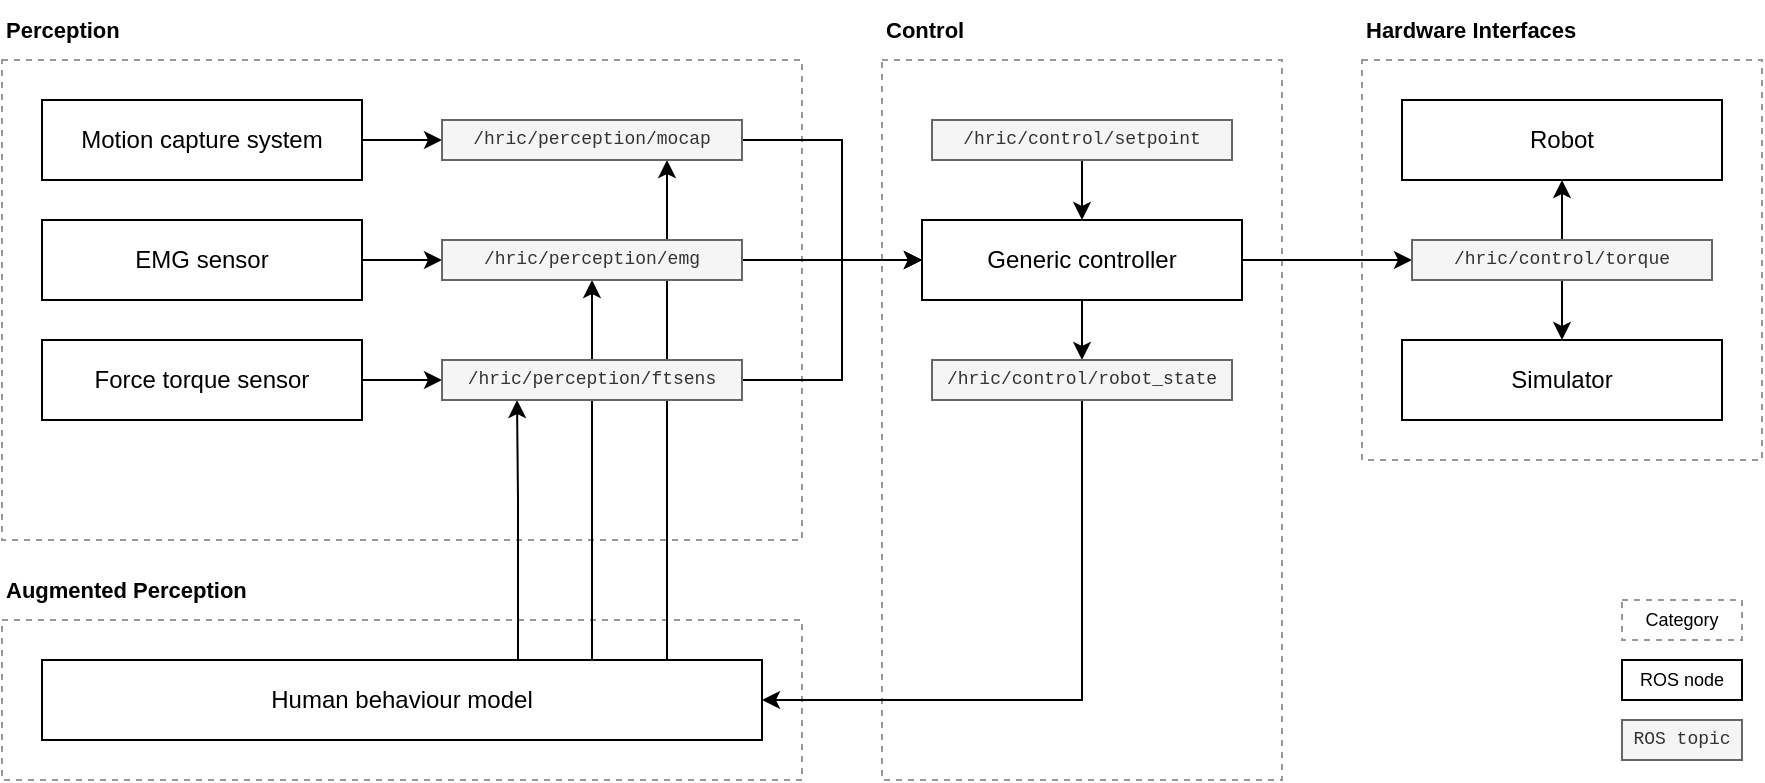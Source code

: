<mxfile version="13.3.9" type="device"><diagram id="jtoxSXDdeJnuAAjP-dc8" name="Page-1"><mxGraphModel dx="1185" dy="685" grid="1" gridSize="10" guides="1" tooltips="1" connect="1" arrows="1" fold="1" page="1" pageScale="1" pageWidth="1169" pageHeight="827" math="0" shadow="0"><root><mxCell id="0"/><mxCell id="1" parent="0"/><mxCell id="nxFOMSiKdsYlsq_fX77i-41" value="" style="rounded=0;whiteSpace=wrap;html=1;fontFamily=Helvetica;fontSize=10;labelPosition=center;verticalLabelPosition=middle;align=center;verticalAlign=middle;fontColor=#333333;dashed=1;fillColor=none;strokeColor=#999999;" vertex="1" parent="1"><mxGeometry x="740" y="60" width="200" height="200" as="geometry"/></mxCell><mxCell id="nxFOMSiKdsYlsq_fX77i-28" value="" style="rounded=0;whiteSpace=wrap;html=1;fontFamily=Helvetica;fontSize=10;labelPosition=center;verticalLabelPosition=middle;align=center;verticalAlign=middle;fontColor=#333333;dashed=1;fillColor=none;strokeColor=#999999;" vertex="1" parent="1"><mxGeometry x="500" y="60" width="200" height="360" as="geometry"/></mxCell><mxCell id="nxFOMSiKdsYlsq_fX77i-23" value="" style="rounded=0;whiteSpace=wrap;html=1;fontFamily=Helvetica;fontSize=10;labelPosition=center;verticalLabelPosition=middle;align=center;verticalAlign=middle;fontColor=#333333;dashed=1;fillColor=none;strokeColor=#999999;" vertex="1" parent="1"><mxGeometry x="60" y="60" width="400" height="240" as="geometry"/></mxCell><mxCell id="nxFOMSiKdsYlsq_fX77i-30" value="" style="rounded=0;whiteSpace=wrap;html=1;fontFamily=Helvetica;fontSize=10;labelPosition=center;verticalLabelPosition=middle;align=center;verticalAlign=middle;fontColor=#333333;dashed=1;fillColor=none;strokeColor=#999999;" vertex="1" parent="1"><mxGeometry x="60" y="340" width="400" height="80" as="geometry"/></mxCell><mxCell id="nxFOMSiKdsYlsq_fX77i-19" style="edgeStyle=orthogonalEdgeStyle;rounded=0;orthogonalLoop=1;jettySize=auto;html=1;entryX=0.25;entryY=1;entryDx=0;entryDy=0;fontFamily=Courier New;fontSize=8;exitX=0.5;exitY=0;exitDx=0;exitDy=0;" edge="1" parent="1" source="nxFOMSiKdsYlsq_fX77i-17" target="nxFOMSiKdsYlsq_fX77i-8"><mxGeometry relative="1" as="geometry"><Array as="points"><mxPoint x="318" y="360"/><mxPoint x="318" y="280"/></Array></mxGeometry></mxCell><mxCell id="nxFOMSiKdsYlsq_fX77i-20" style="edgeStyle=orthogonalEdgeStyle;rounded=0;orthogonalLoop=1;jettySize=auto;html=1;entryX=0.5;entryY=1;entryDx=0;entryDy=0;fontFamily=Courier New;fontSize=8;" edge="1" parent="1" source="nxFOMSiKdsYlsq_fX77i-17" target="nxFOMSiKdsYlsq_fX77i-6"><mxGeometry relative="1" as="geometry"><Array as="points"><mxPoint x="355" y="320"/><mxPoint x="355" y="320"/></Array></mxGeometry></mxCell><mxCell id="nxFOMSiKdsYlsq_fX77i-21" style="edgeStyle=orthogonalEdgeStyle;rounded=0;orthogonalLoop=1;jettySize=auto;html=1;entryX=0.75;entryY=1;entryDx=0;entryDy=0;fontFamily=Courier New;fontSize=8;" edge="1" parent="1" source="nxFOMSiKdsYlsq_fX77i-17" target="nxFOMSiKdsYlsq_fX77i-4"><mxGeometry relative="1" as="geometry"><Array as="points"><mxPoint x="393" y="280"/></Array></mxGeometry></mxCell><mxCell id="nxFOMSiKdsYlsq_fX77i-5" value="" style="edgeStyle=orthogonalEdgeStyle;rounded=0;orthogonalLoop=1;jettySize=auto;html=1;" edge="1" parent="1" source="nxFOMSiKdsYlsq_fX77i-1" target="nxFOMSiKdsYlsq_fX77i-4"><mxGeometry relative="1" as="geometry"/></mxCell><mxCell id="nxFOMSiKdsYlsq_fX77i-1" value="Motion capture system" style="rounded=0;whiteSpace=wrap;html=1;" vertex="1" parent="1"><mxGeometry x="80" y="80" width="160" height="40" as="geometry"/></mxCell><mxCell id="nxFOMSiKdsYlsq_fX77i-32" style="edgeStyle=orthogonalEdgeStyle;rounded=0;orthogonalLoop=1;jettySize=auto;html=1;fontFamily=Helvetica;fontSize=10;entryX=0;entryY=0.5;entryDx=0;entryDy=0;" edge="1" parent="1" source="nxFOMSiKdsYlsq_fX77i-4" target="nxFOMSiKdsYlsq_fX77i-10"><mxGeometry relative="1" as="geometry"><mxPoint x="480" y="100" as="targetPoint"/><Array as="points"><mxPoint x="480" y="100"/><mxPoint x="480" y="160"/></Array></mxGeometry></mxCell><mxCell id="nxFOMSiKdsYlsq_fX77i-4" value="/hric/perception/mocap" style="rounded=0;whiteSpace=wrap;html=1;fontFamily=Courier New;fontSize=9;fillColor=#f5f5f5;strokeColor=#666666;fontColor=#333333;" vertex="1" parent="1"><mxGeometry x="280" y="90" width="150" height="20" as="geometry"/></mxCell><mxCell id="nxFOMSiKdsYlsq_fX77i-7" value="" style="edgeStyle=orthogonalEdgeStyle;rounded=0;orthogonalLoop=1;jettySize=auto;html=1;fontFamily=Courier New;fontSize=10;" edge="1" parent="1" source="nxFOMSiKdsYlsq_fX77i-2" target="nxFOMSiKdsYlsq_fX77i-6"><mxGeometry relative="1" as="geometry"/></mxCell><mxCell id="nxFOMSiKdsYlsq_fX77i-2" value="EMG sensor" style="rounded=0;whiteSpace=wrap;html=1;" vertex="1" parent="1"><mxGeometry x="80" y="140" width="160" height="40" as="geometry"/></mxCell><mxCell id="nxFOMSiKdsYlsq_fX77i-9" value="" style="edgeStyle=orthogonalEdgeStyle;rounded=0;orthogonalLoop=1;jettySize=auto;html=1;fontFamily=Courier New;fontSize=10;" edge="1" parent="1" source="nxFOMSiKdsYlsq_fX77i-3" target="nxFOMSiKdsYlsq_fX77i-8"><mxGeometry relative="1" as="geometry"/></mxCell><mxCell id="nxFOMSiKdsYlsq_fX77i-3" value="Force torque sensor" style="rounded=0;whiteSpace=wrap;html=1;" vertex="1" parent="1"><mxGeometry x="80" y="200" width="160" height="40" as="geometry"/></mxCell><mxCell id="nxFOMSiKdsYlsq_fX77i-33" style="edgeStyle=orthogonalEdgeStyle;rounded=0;orthogonalLoop=1;jettySize=auto;html=1;entryX=0;entryY=0.5;entryDx=0;entryDy=0;fontFamily=Helvetica;fontSize=10;" edge="1" parent="1" source="nxFOMSiKdsYlsq_fX77i-6" target="nxFOMSiKdsYlsq_fX77i-10"><mxGeometry relative="1" as="geometry"/></mxCell><mxCell id="nxFOMSiKdsYlsq_fX77i-6" value="/hric/perception/emg" style="rounded=0;whiteSpace=wrap;html=1;fontFamily=Courier New;fontSize=9;fillColor=#f5f5f5;strokeColor=#666666;fontColor=#333333;" vertex="1" parent="1"><mxGeometry x="280" y="150" width="150" height="20" as="geometry"/></mxCell><mxCell id="nxFOMSiKdsYlsq_fX77i-34" style="edgeStyle=orthogonalEdgeStyle;rounded=0;orthogonalLoop=1;jettySize=auto;html=1;entryX=0;entryY=0.5;entryDx=0;entryDy=0;fontFamily=Helvetica;fontSize=10;" edge="1" parent="1" source="nxFOMSiKdsYlsq_fX77i-8" target="nxFOMSiKdsYlsq_fX77i-10"><mxGeometry relative="1" as="geometry"><Array as="points"><mxPoint x="480" y="220"/><mxPoint x="480" y="160"/></Array></mxGeometry></mxCell><mxCell id="nxFOMSiKdsYlsq_fX77i-8" value="/hric/perception/ftsens" style="rounded=0;whiteSpace=wrap;html=1;fontFamily=Courier New;fontSize=9;fillColor=#f5f5f5;strokeColor=#666666;fontColor=#333333;" vertex="1" parent="1"><mxGeometry x="280" y="210" width="150" height="20" as="geometry"/></mxCell><mxCell id="nxFOMSiKdsYlsq_fX77i-16" style="edgeStyle=orthogonalEdgeStyle;rounded=0;orthogonalLoop=1;jettySize=auto;html=1;fontFamily=Courier New;fontSize=8;" edge="1" parent="1" source="nxFOMSiKdsYlsq_fX77i-10" target="nxFOMSiKdsYlsq_fX77i-15"><mxGeometry relative="1" as="geometry"/></mxCell><mxCell id="nxFOMSiKdsYlsq_fX77i-38" style="edgeStyle=orthogonalEdgeStyle;rounded=0;orthogonalLoop=1;jettySize=auto;html=1;entryX=0;entryY=0.5;entryDx=0;entryDy=0;fontFamily=Helvetica;fontSize=10;" edge="1" parent="1" source="nxFOMSiKdsYlsq_fX77i-10" target="nxFOMSiKdsYlsq_fX77i-37"><mxGeometry relative="1" as="geometry"/></mxCell><mxCell id="nxFOMSiKdsYlsq_fX77i-10" value="Generic controller" style="rounded=0;whiteSpace=wrap;html=1;" vertex="1" parent="1"><mxGeometry x="520" y="140" width="160" height="40" as="geometry"/></mxCell><mxCell id="nxFOMSiKdsYlsq_fX77i-14" style="edgeStyle=orthogonalEdgeStyle;rounded=0;orthogonalLoop=1;jettySize=auto;html=1;entryX=0.5;entryY=0;entryDx=0;entryDy=0;fontFamily=Courier New;fontSize=10;" edge="1" parent="1" source="nxFOMSiKdsYlsq_fX77i-13" target="nxFOMSiKdsYlsq_fX77i-10"><mxGeometry relative="1" as="geometry"/></mxCell><mxCell id="nxFOMSiKdsYlsq_fX77i-13" value="/hric/control/setpoint" style="rounded=0;whiteSpace=wrap;html=1;fontFamily=Courier New;fontSize=9;fillColor=#f5f5f5;strokeColor=#666666;fontColor=#333333;" vertex="1" parent="1"><mxGeometry x="525" y="90" width="150" height="20" as="geometry"/></mxCell><mxCell id="nxFOMSiKdsYlsq_fX77i-22" style="edgeStyle=orthogonalEdgeStyle;rounded=0;orthogonalLoop=1;jettySize=auto;html=1;entryX=1;entryY=0.5;entryDx=0;entryDy=0;fontFamily=Courier New;fontSize=8;exitX=0.5;exitY=1;exitDx=0;exitDy=0;" edge="1" parent="1" source="nxFOMSiKdsYlsq_fX77i-15" target="nxFOMSiKdsYlsq_fX77i-17"><mxGeometry relative="1" as="geometry"><Array as="points"><mxPoint x="600" y="380"/></Array></mxGeometry></mxCell><mxCell id="nxFOMSiKdsYlsq_fX77i-15" value="/hric/control/robot_state" style="rounded=0;whiteSpace=wrap;html=1;fontFamily=Courier New;fontSize=9;fillColor=#f5f5f5;strokeColor=#666666;fontColor=#333333;" vertex="1" parent="1"><mxGeometry x="525" y="210" width="150" height="20" as="geometry"/></mxCell><mxCell id="nxFOMSiKdsYlsq_fX77i-17" value="Human behaviour model" style="rounded=0;whiteSpace=wrap;html=1;" vertex="1" parent="1"><mxGeometry x="80" y="360" width="360" height="40" as="geometry"/></mxCell><mxCell id="nxFOMSiKdsYlsq_fX77i-24" value="Perception" style="text;html=1;align=left;verticalAlign=middle;resizable=0;points=[];autosize=1;fontSize=11;fontFamily=Helvetica;spacing=2;spacingTop=2;spacingBottom=2;spacingRight=0;spacingLeft=0;labelPosition=center;verticalLabelPosition=middle;fontStyle=1" vertex="1" parent="1"><mxGeometry x="60" y="30" width="80" height="30" as="geometry"/></mxCell><mxCell id="nxFOMSiKdsYlsq_fX77i-29" value="Control" style="text;html=1;align=left;verticalAlign=middle;resizable=0;points=[];autosize=1;fontSize=11;fontFamily=Helvetica;spacing=2;spacingTop=2;spacingBottom=2;spacingRight=0;spacingLeft=0;labelPosition=center;verticalLabelPosition=middle;fontStyle=1" vertex="1" parent="1"><mxGeometry x="500" y="30" width="60" height="30" as="geometry"/></mxCell><mxCell id="nxFOMSiKdsYlsq_fX77i-31" value="Augmented Perception" style="text;html=1;align=left;verticalAlign=middle;resizable=0;points=[];autosize=1;fontSize=11;fontFamily=Helvetica;spacing=2;spacingTop=2;spacingBottom=2;spacingRight=0;spacingLeft=0;labelPosition=center;verticalLabelPosition=middle;fontStyle=1" vertex="1" parent="1"><mxGeometry x="60" y="310" width="140" height="30" as="geometry"/></mxCell><mxCell id="nxFOMSiKdsYlsq_fX77i-35" value="Simulator" style="rounded=0;whiteSpace=wrap;html=1;" vertex="1" parent="1"><mxGeometry x="760" y="200" width="160" height="40" as="geometry"/></mxCell><mxCell id="nxFOMSiKdsYlsq_fX77i-36" value="Robot" style="rounded=0;whiteSpace=wrap;html=1;" vertex="1" parent="1"><mxGeometry x="760" y="80" width="160" height="40" as="geometry"/></mxCell><mxCell id="nxFOMSiKdsYlsq_fX77i-39" style="edgeStyle=orthogonalEdgeStyle;rounded=0;orthogonalLoop=1;jettySize=auto;html=1;fontFamily=Helvetica;fontSize=10;" edge="1" parent="1" source="nxFOMSiKdsYlsq_fX77i-37" target="nxFOMSiKdsYlsq_fX77i-36"><mxGeometry relative="1" as="geometry"/></mxCell><mxCell id="nxFOMSiKdsYlsq_fX77i-40" style="edgeStyle=orthogonalEdgeStyle;rounded=0;orthogonalLoop=1;jettySize=auto;html=1;fontFamily=Helvetica;fontSize=10;" edge="1" parent="1" source="nxFOMSiKdsYlsq_fX77i-37" target="nxFOMSiKdsYlsq_fX77i-35"><mxGeometry relative="1" as="geometry"/></mxCell><mxCell id="nxFOMSiKdsYlsq_fX77i-37" value="/hric/control/torque" style="rounded=0;whiteSpace=wrap;html=1;fontFamily=Courier New;fontSize=9;fillColor=#f5f5f5;strokeColor=#666666;fontColor=#333333;" vertex="1" parent="1"><mxGeometry x="765" y="150" width="150" height="20" as="geometry"/></mxCell><mxCell id="nxFOMSiKdsYlsq_fX77i-42" value="Hardware Interfaces" style="text;html=1;align=left;verticalAlign=middle;resizable=0;points=[];autosize=1;fontSize=11;fontFamily=Helvetica;spacing=2;spacingTop=2;spacingBottom=2;spacingRight=0;spacingLeft=0;labelPosition=center;verticalLabelPosition=middle;fontStyle=1" vertex="1" parent="1"><mxGeometry x="740" y="30" width="120" height="30" as="geometry"/></mxCell><mxCell id="nxFOMSiKdsYlsq_fX77i-43" value="ROS topic" style="rounded=0;whiteSpace=wrap;html=1;fontFamily=Courier New;fontSize=9;fillColor=#f5f5f5;strokeColor=#666666;fontColor=#333333;" vertex="1" parent="1"><mxGeometry x="870" y="390" width="60" height="20" as="geometry"/></mxCell><mxCell id="nxFOMSiKdsYlsq_fX77i-44" value="Category" style="rounded=0;whiteSpace=wrap;html=1;fontFamily=Helvetica;fontSize=9;strokeColor=#999999;dashed=1;" vertex="1" parent="1"><mxGeometry x="870" y="330" width="60" height="20" as="geometry"/></mxCell><mxCell id="nxFOMSiKdsYlsq_fX77i-46" value="ROS node" style="rounded=0;whiteSpace=wrap;html=1;fontFamily=Helvetica;fontSize=9;" vertex="1" parent="1"><mxGeometry x="870" y="360" width="60" height="20" as="geometry"/></mxCell></root></mxGraphModel></diagram></mxfile>